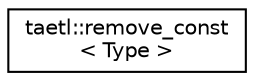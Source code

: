 digraph "Graphical Class Hierarchy"
{
  edge [fontname="Helvetica",fontsize="10",labelfontname="Helvetica",labelfontsize="10"];
  node [fontname="Helvetica",fontsize="10",shape=record];
  rankdir="LR";
  Node0 [label="taetl::remove_const\l\< Type \>",height=0.2,width=0.4,color="black", fillcolor="white", style="filled",URL="$structtaetl_1_1remove__const.html"];
}
